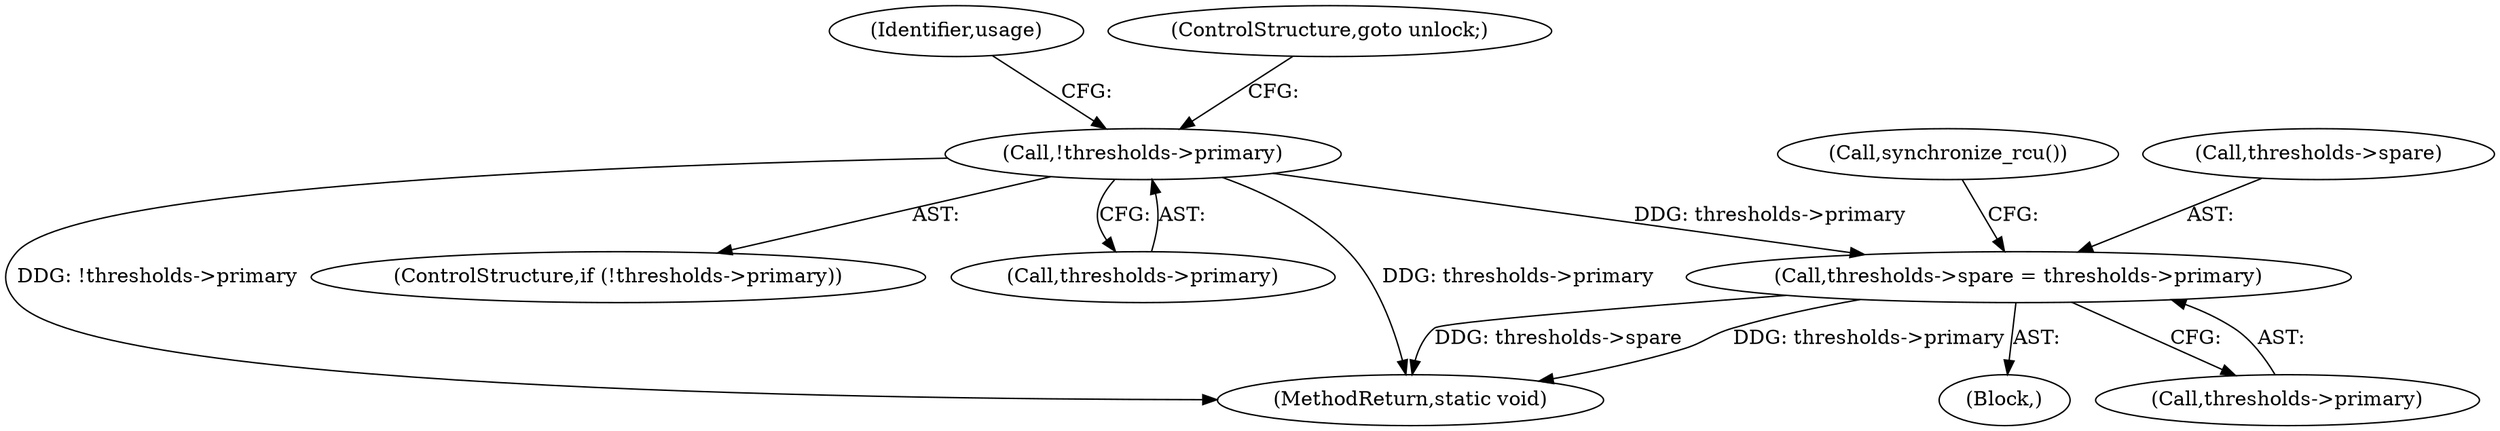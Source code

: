 digraph "0_linux_371528caec553785c37f73fa3926ea0de84f986f@pointer" {
"1000273" [label="(Call,thresholds->spare = thresholds->primary)"];
"1000162" [label="(Call,!thresholds->primary)"];
"1000162" [label="(Call,!thresholds->primary)"];
"1000277" [label="(Call,thresholds->primary)"];
"1000168" [label="(Identifier,usage)"];
"1000166" [label="(ControlStructure,goto unlock;)"];
"1000287" [label="(MethodReturn,static void)"];
"1000280" [label="(Call,synchronize_rcu())"];
"1000112" [label="(Block,)"];
"1000273" [label="(Call,thresholds->spare = thresholds->primary)"];
"1000274" [label="(Call,thresholds->spare)"];
"1000161" [label="(ControlStructure,if (!thresholds->primary))"];
"1000163" [label="(Call,thresholds->primary)"];
"1000273" -> "1000112"  [label="AST: "];
"1000273" -> "1000277"  [label="CFG: "];
"1000274" -> "1000273"  [label="AST: "];
"1000277" -> "1000273"  [label="AST: "];
"1000280" -> "1000273"  [label="CFG: "];
"1000273" -> "1000287"  [label="DDG: thresholds->spare"];
"1000273" -> "1000287"  [label="DDG: thresholds->primary"];
"1000162" -> "1000273"  [label="DDG: thresholds->primary"];
"1000162" -> "1000161"  [label="AST: "];
"1000162" -> "1000163"  [label="CFG: "];
"1000163" -> "1000162"  [label="AST: "];
"1000166" -> "1000162"  [label="CFG: "];
"1000168" -> "1000162"  [label="CFG: "];
"1000162" -> "1000287"  [label="DDG: thresholds->primary"];
"1000162" -> "1000287"  [label="DDG: !thresholds->primary"];
}
